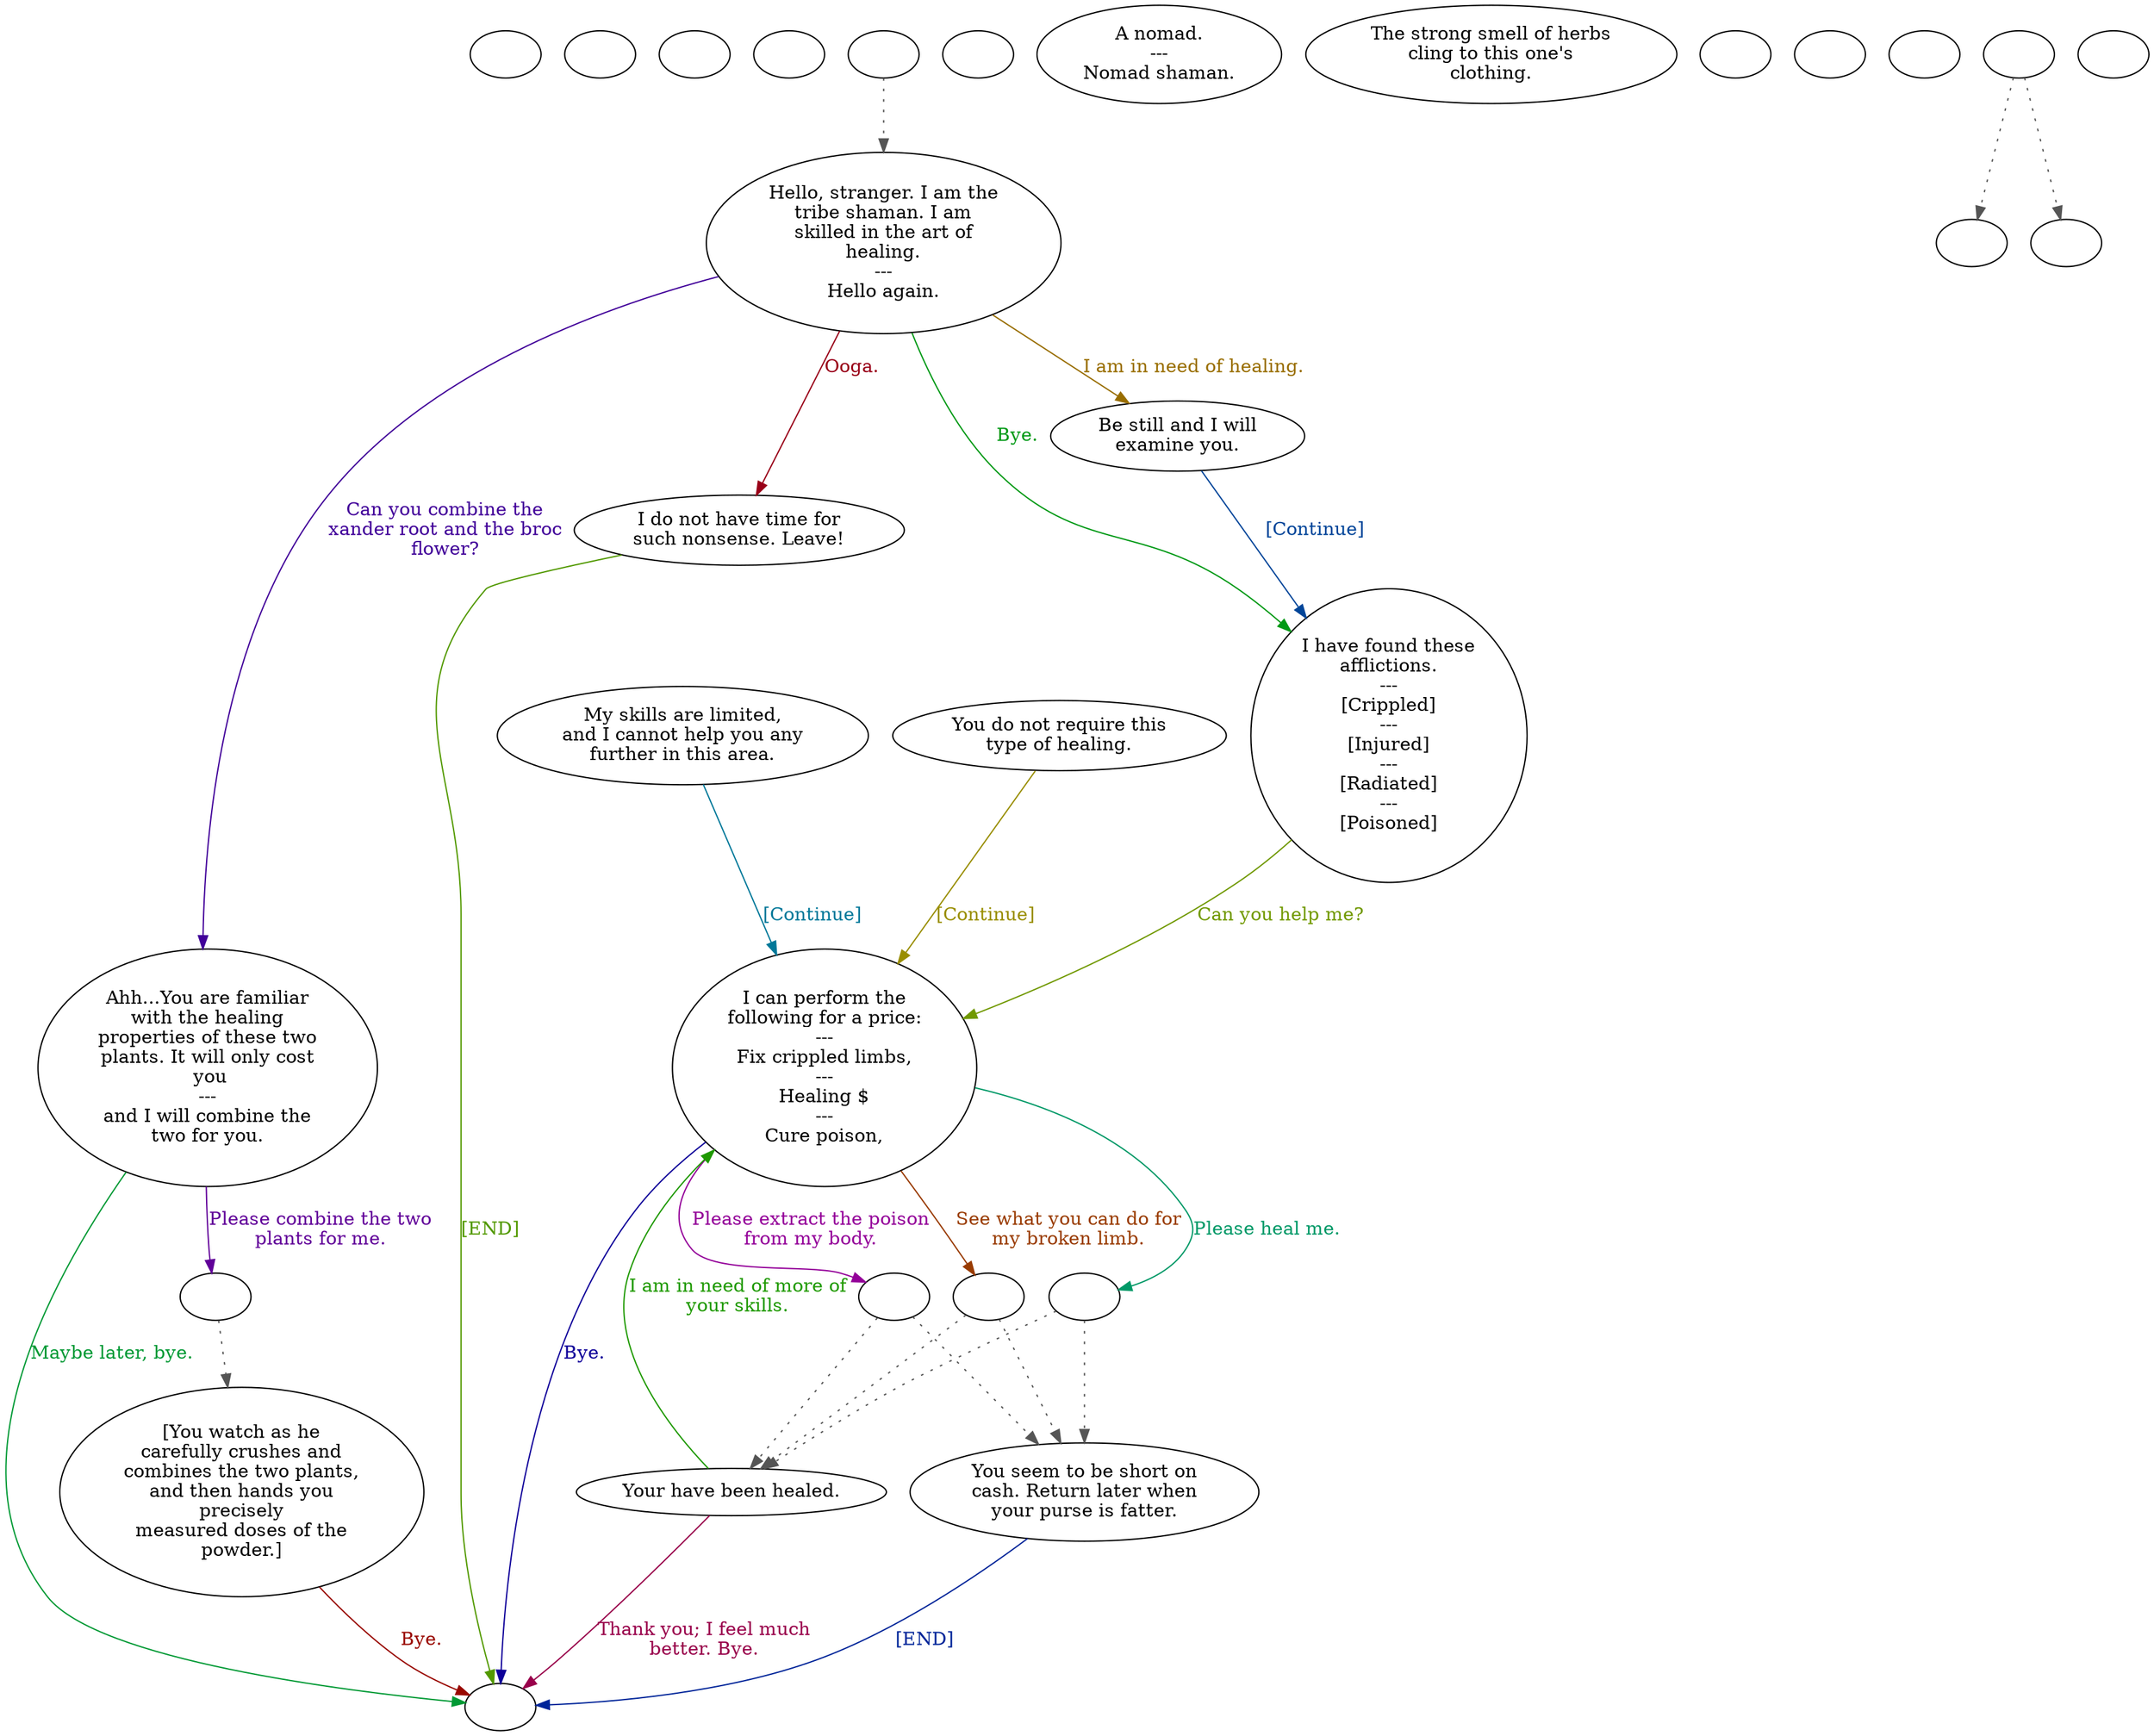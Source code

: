 digraph ecnomsha {
  "start" [style=filled       fillcolor="#FFFFFF"       color="#000000"]
  "start" [label=""]
  "checkPartyMembersNearDoor" [style=filled       fillcolor="#FFFFFF"       color="#000000"]
  "checkPartyMembersNearDoor" [label=""]
  "critter_p_proc" [style=filled       fillcolor="#FFFFFF"       color="#000000"]
  "critter_p_proc" [label=""]
  "pickup_p_proc" [style=filled       fillcolor="#FFFFFF"       color="#000000"]
  "pickup_p_proc" [label=""]
  "talk_p_proc" [style=filled       fillcolor="#FFFFFF"       color="#000000"]
  "talk_p_proc" -> "Node001" [style=dotted color="#555555"]
  "talk_p_proc" [label=""]
  "destroy_p_proc" [style=filled       fillcolor="#FFFFFF"       color="#000000"]
  "destroy_p_proc" [label=""]
  "look_at_p_proc" [style=filled       fillcolor="#FFFFFF"       color="#000000"]
  "look_at_p_proc" [label="A nomad.\n---\nNomad shaman."]
  "description_p_proc" [style=filled       fillcolor="#FFFFFF"       color="#000000"]
  "description_p_proc" [label="The strong smell of herbs\ncling to this one's\nclothing."]
  "use_skill_on_p_proc" [style=filled       fillcolor="#FFFFFF"       color="#000000"]
  "use_skill_on_p_proc" [label=""]
  "damage_p_proc" [style=filled       fillcolor="#FFFFFF"       color="#000000"]
  "damage_p_proc" [label=""]
  "map_enter_p_proc" [style=filled       fillcolor="#FFFFFF"       color="#000000"]
  "map_enter_p_proc" [label=""]
  "combat_p_proc" [style=filled       fillcolor="#FFFFFF"       color="#000000"]
  "combat_p_proc" -> "NodeFleeing" [style=dotted color="#555555"]
  "combat_p_proc" -> "NodeFighting" [style=dotted color="#555555"]
  "combat_p_proc" [label=""]
  "Node998" [style=filled       fillcolor="#FFFFFF"       color="#000000"]
  "Node998" [label=""]
  "Node999" [style=filled       fillcolor="#FFFFFF"       color="#000000"]
  "Node999" [label=""]
  "Node001" [style=filled       fillcolor="#FFFFFF"       color="#000000"]
  "Node001" [label="Hello, stranger. I am the\ntribe shaman. I am\nskilled in the art of\nhealing.\n---\nHello again."]
  "Node001" -> "Node002" [label="I am in need of healing." color="#996E00" fontcolor="#996E00"]
  "Node001" -> "Node008" [label="Can you combine the\nxander root and the broc\nflower?" color="#410099" fontcolor="#410099"]
  "Node001" -> "Node003" [label="Bye." color="#009915" fontcolor="#009915"]
  "Node001" -> "Node011" [label="Ooga." color="#990018" fontcolor="#990018"]
  "Node002" [style=filled       fillcolor="#FFFFFF"       color="#000000"]
  "Node002" [label="Be still and I will\nexamine you."]
  "Node002" -> "Node003" [label="[Continue]" color="#004599" fontcolor="#004599"]
  "Node003" [style=filled       fillcolor="#FFFFFF"       color="#000000"]
  "Node003" [label="I have found these\nafflictions.\n---\n[Crippled]\n---\n[Injured]\n---\n[Radiated]\n---\n[Poisoned]"]
  "Node003" -> "Node004" [label="Can you help me?" color="#719900" fontcolor="#719900"]
  "Node004" [style=filled       fillcolor="#FFFFFF"       color="#000000"]
  "Node004" [label="I can perform the\nfollowing for a price:\n---\nFix crippled limbs,\n---\nHealing $\n---\nCure poison,"]
  "Node004" -> "NodeCurePoison" [label="Please extract the poison\nfrom my body." color="#940099" fontcolor="#940099"]
  "Node004" -> "NodeCureHits" [label="Please heal me." color="#009967" fontcolor="#009967"]
  "Node004" -> "NodeCureCripple" [label="See what you can do for\nmy broken limb." color="#993B00" fontcolor="#993B00"]
  "Node004" -> "Node999" [label="Bye." color="#0E0099" fontcolor="#0E0099"]
  "Node005" [style=filled       fillcolor="#FFFFFF"       color="#000000"]
  "Node005" [label="Your have been healed."]
  "Node005" -> "Node004" [label="I am in need of more of\nyour skills." color="#1E9900" fontcolor="#1E9900"]
  "Node005" -> "Node999" [label="Thank you; I feel much\nbetter. Bye." color="#99004B" fontcolor="#99004B"]
  "Node006" [style=filled       fillcolor="#FFFFFF"       color="#000000"]
  "Node006" [label="My skills are limited,\nand I cannot help you any\nfurther in this area."]
  "Node006" -> "Node004" [label="[Continue]" color="#007899" fontcolor="#007899"]
  "Node007" [style=filled       fillcolor="#FFFFFF"       color="#000000"]
  "Node007" [label="You do not require this\ntype of healing."]
  "Node007" -> "Node004" [label="[Continue]" color="#998E00" fontcolor="#998E00"]
  "Node008" [style=filled       fillcolor="#FFFFFF"       color="#000000"]
  "Node008" [label="Ahh...You are familiar\nwith the healing\nproperties of these two\nplants. It will only cost\n you\n---\nand I will combine the\ntwo for you."]
  "Node008" -> "NodeCombine" [label="Please combine the two\nplants for me." color="#610099" fontcolor="#610099"]
  "Node008" -> "Node999" [label="Maybe later, bye." color="#009934" fontcolor="#009934"]
  "Node009" [style=filled       fillcolor="#FFFFFF"       color="#000000"]
  "Node009" [label="[You watch as he\ncarefully crushes and\ncombines the two plants,\nand then hands you\nprecisely\nmeasured doses of the\npowder.]"]
  "Node009" -> "Node999" [label="Bye." color="#990800" fontcolor="#990800"]
  "Node010" [style=filled       fillcolor="#FFFFFF"       color="#000000"]
  "Node010" [label="You seem to be short on\ncash. Return later when\nyour purse is fatter."]
  "Node010" -> "Node999" [label="[END]" color="#002599" fontcolor="#002599"]
  "Node011" [style=filled       fillcolor="#FFFFFF"       color="#000000"]
  "Node011" [label="I do not have time for\nsuch nonsense. Leave!"]
  "Node011" -> "Node999" [label="[END]" color="#529900" fontcolor="#529900"]
  "NodeFleeing" [style=filled       fillcolor="#FFFFFF"       color="#000000"]
  "NodeFleeing" [label=""]
  "NodeFighting" [style=filled       fillcolor="#FFFFFF"       color="#000000"]
  "NodeFighting" [label=""]
  "NodeCurePoison" [style=filled       fillcolor="#FFFFFF"       color="#000000"]
  "NodeCurePoison" -> "Node005" [style=dotted color="#555555"]
  "NodeCurePoison" -> "Node010" [style=dotted color="#555555"]
  "NodeCurePoison" [label=""]
  "NodeCureHits" [style=filled       fillcolor="#FFFFFF"       color="#000000"]
  "NodeCureHits" -> "Node005" [style=dotted color="#555555"]
  "NodeCureHits" -> "Node010" [style=dotted color="#555555"]
  "NodeCureHits" [label=""]
  "NodeCureCripple" [style=filled       fillcolor="#FFFFFF"       color="#000000"]
  "NodeCureCripple" -> "Node005" [style=dotted color="#555555"]
  "NodeCureCripple" -> "Node010" [style=dotted color="#555555"]
  "NodeCureCripple" [label=""]
  "NodeCombine" [style=filled       fillcolor="#FFFFFF"       color="#000000"]
  "NodeCombine" -> "Node009" [style=dotted color="#555555"]
  "NodeCombine" [label=""]
}